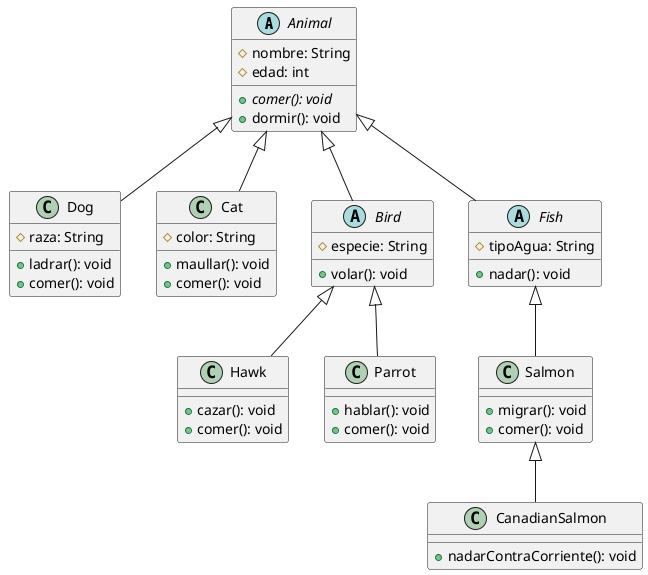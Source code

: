 @startuml

abstract class Animal {
    # nombre: String
    # edad: int
    + {abstract} comer(): void
    + dormir(): void
}
class Dog extends Animal {
    # raza: String
    + ladrar(): void
    + comer(): void
}
class Cat extends Animal {
    # color: String
    + maullar(): void
    + comer(): void
}
abstract class Bird extends Animal {
    # especie: String
    + volar(): void
}
class Hawk extends Bird {
    + cazar(): void
    + comer(): void
}
class Parrot extends Bird {
    + hablar(): void
    + comer(): void
}
abstract class Fish extends Animal {
    # tipoAgua: String
    + nadar(): void
}
class Salmon extends Fish {
    + migrar(): void
    + comer(): void
}
class CanadianSalmon extends Salmon {
    + nadarContraCorriente(): void
}
@enduml
